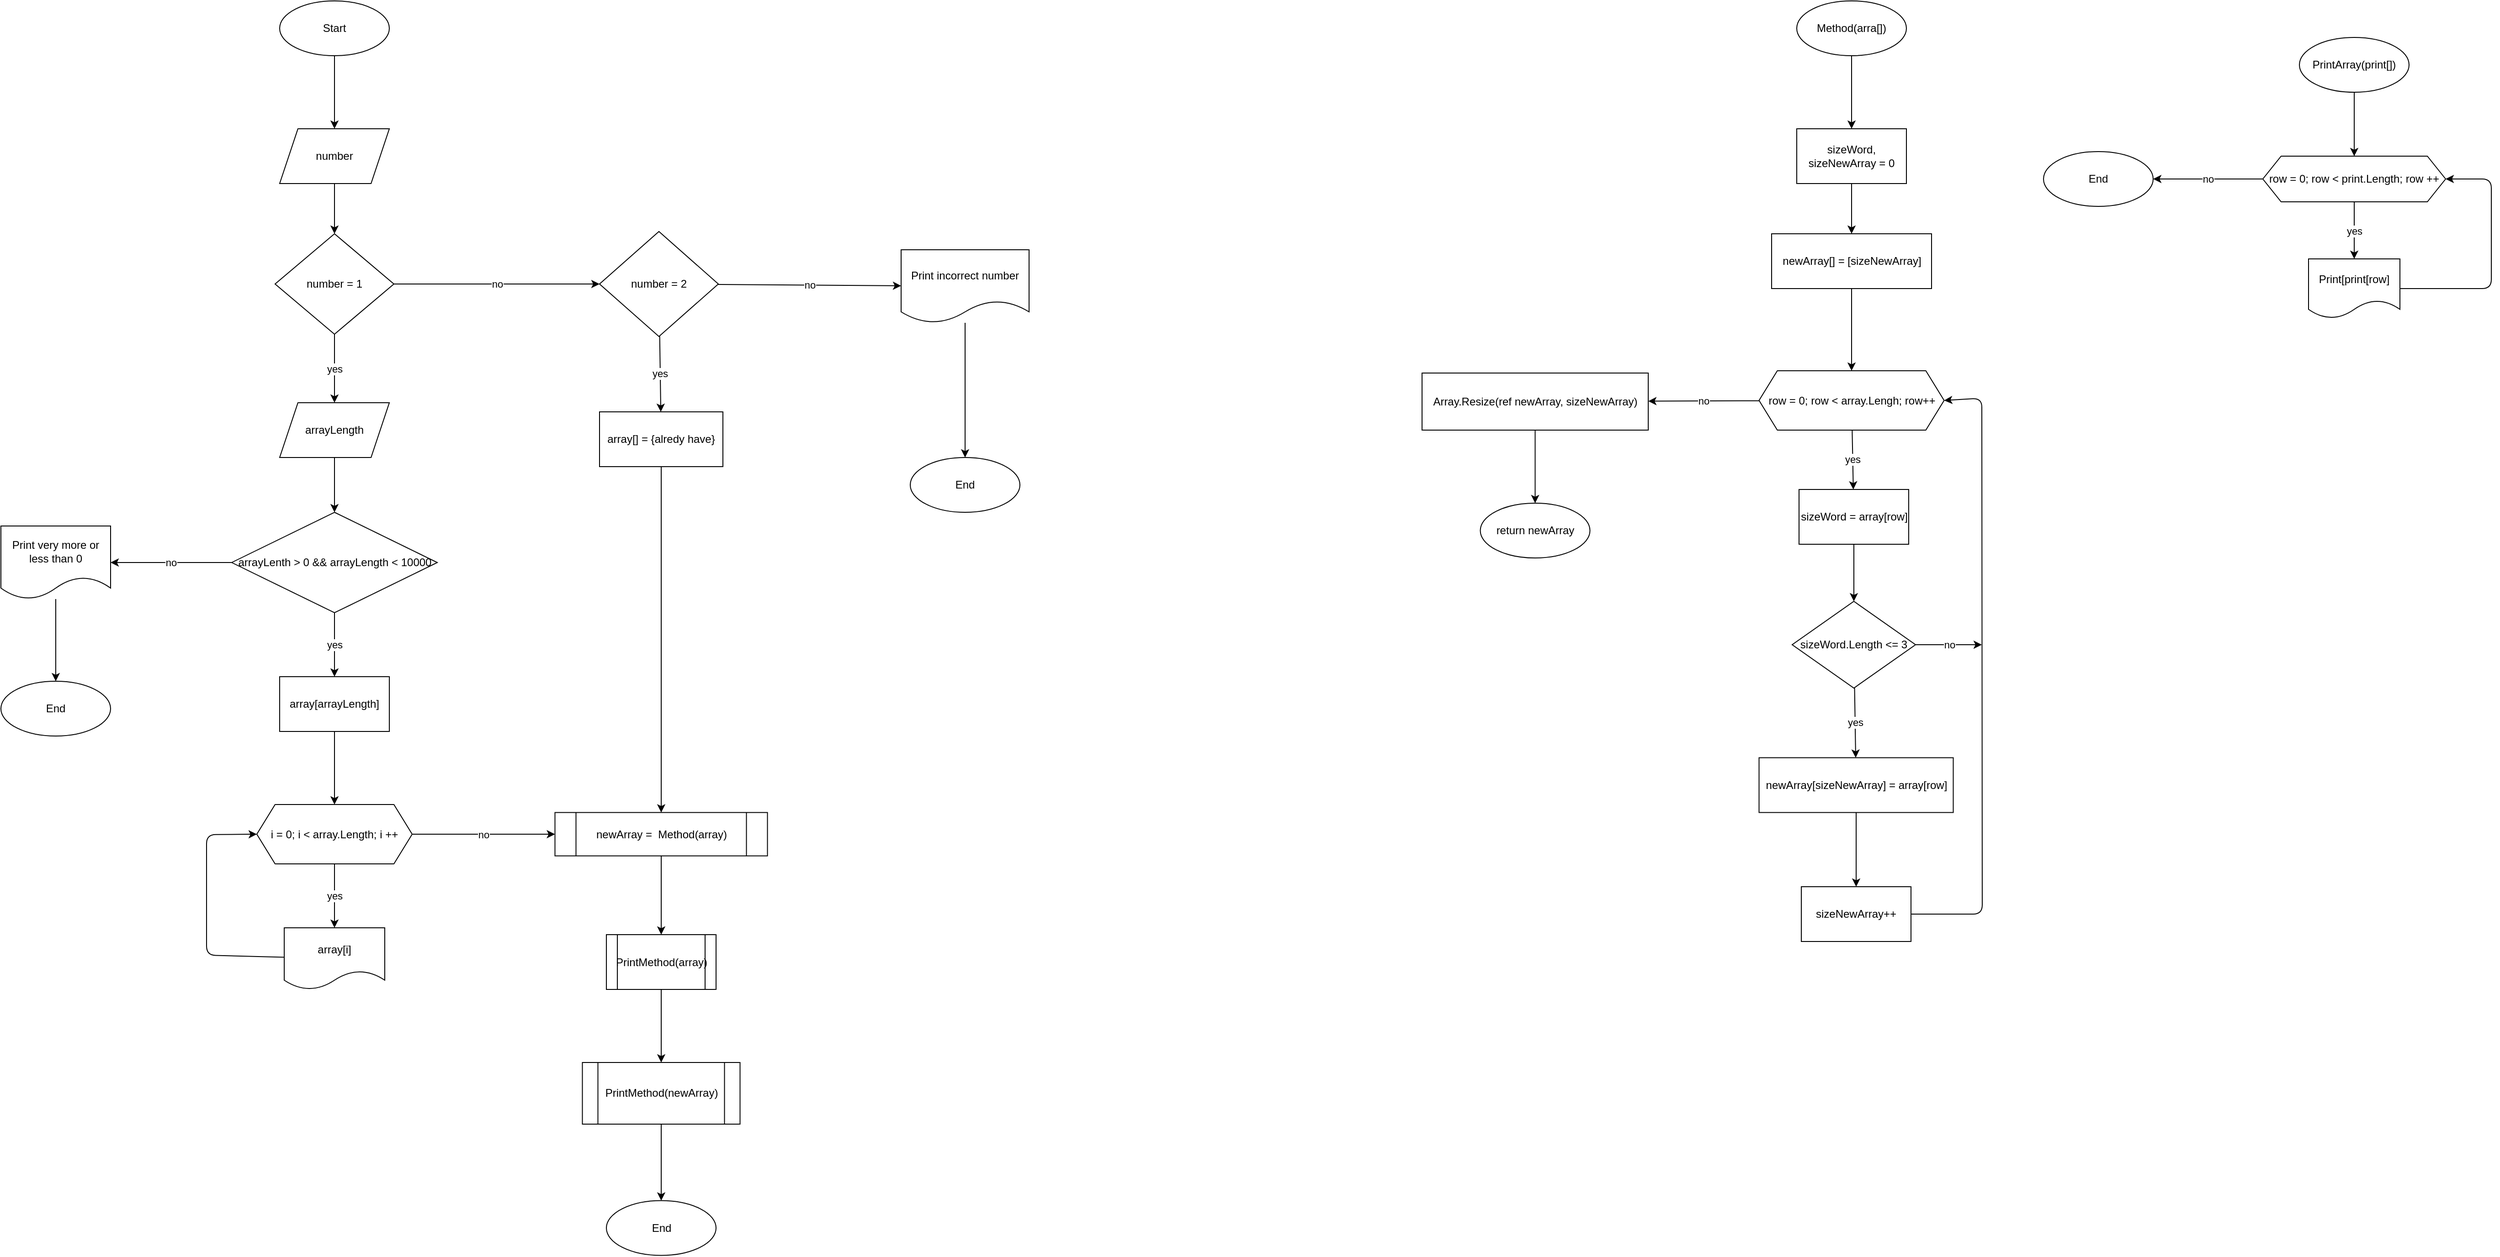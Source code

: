 <mxfile>
    <diagram id="Eii8nnGH6GLkC-q3jCfu" name="Page-1">
        <mxGraphModel dx="3050" dy="2633" grid="1" gridSize="10" guides="1" tooltips="1" connect="1" arrows="1" fold="1" page="1" pageScale="1" pageWidth="1100" pageHeight="850" math="0" shadow="0">
            <root>
                <mxCell id="0"/>
                <mxCell id="1" parent="0"/>
                <mxCell id="IeYs6KZho1Og1UKjSDpl-1" value="" style="edgeStyle=none;html=1;" edge="1" parent="1" source="IeYs6KZho1Og1UKjSDpl-2" target="IeYs6KZho1Og1UKjSDpl-4">
                    <mxGeometry relative="1" as="geometry"/>
                </mxCell>
                <mxCell id="IeYs6KZho1Og1UKjSDpl-2" value="Start" style="ellipse;whiteSpace=wrap;html=1;" vertex="1" parent="1">
                    <mxGeometry x="370" y="20" width="120" height="60" as="geometry"/>
                </mxCell>
                <mxCell id="IeYs6KZho1Og1UKjSDpl-3" value="" style="edgeStyle=none;html=1;" edge="1" parent="1" source="IeYs6KZho1Og1UKjSDpl-4" target="IeYs6KZho1Og1UKjSDpl-7">
                    <mxGeometry relative="1" as="geometry"/>
                </mxCell>
                <mxCell id="IeYs6KZho1Og1UKjSDpl-4" value="number" style="shape=parallelogram;perimeter=parallelogramPerimeter;whiteSpace=wrap;html=1;fixedSize=1;" vertex="1" parent="1">
                    <mxGeometry x="370" y="160" width="120" height="60" as="geometry"/>
                </mxCell>
                <mxCell id="IeYs6KZho1Og1UKjSDpl-5" value="no" style="edgeStyle=none;html=1;" edge="1" parent="1" source="IeYs6KZho1Og1UKjSDpl-7" target="IeYs6KZho1Og1UKjSDpl-10">
                    <mxGeometry relative="1" as="geometry"/>
                </mxCell>
                <mxCell id="IeYs6KZho1Og1UKjSDpl-6" value="yes" style="edgeStyle=none;html=1;" edge="1" parent="1" source="IeYs6KZho1Og1UKjSDpl-7" target="IeYs6KZho1Og1UKjSDpl-12">
                    <mxGeometry relative="1" as="geometry"/>
                </mxCell>
                <mxCell id="IeYs6KZho1Og1UKjSDpl-7" value="number = 1" style="rhombus;whiteSpace=wrap;html=1;" vertex="1" parent="1">
                    <mxGeometry x="365" y="275" width="130" height="110" as="geometry"/>
                </mxCell>
                <mxCell id="IeYs6KZho1Og1UKjSDpl-8" value="yes" style="edgeStyle=none;html=1;" edge="1" parent="1" source="IeYs6KZho1Og1UKjSDpl-10" target="IeYs6KZho1Og1UKjSDpl-14">
                    <mxGeometry relative="1" as="geometry"/>
                </mxCell>
                <mxCell id="IeYs6KZho1Og1UKjSDpl-9" value="no" style="edgeStyle=none;html=1;" edge="1" parent="1" source="IeYs6KZho1Og1UKjSDpl-10" target="IeYs6KZho1Og1UKjSDpl-18">
                    <mxGeometry relative="1" as="geometry"/>
                </mxCell>
                <mxCell id="IeYs6KZho1Og1UKjSDpl-10" value="number = 2" style="rhombus;whiteSpace=wrap;html=1;" vertex="1" parent="1">
                    <mxGeometry x="720" y="272.5" width="130" height="115" as="geometry"/>
                </mxCell>
                <mxCell id="IeYs6KZho1Og1UKjSDpl-11" value="" style="edgeStyle=none;html=1;" edge="1" parent="1" source="IeYs6KZho1Og1UKjSDpl-12" target="IeYs6KZho1Og1UKjSDpl-39">
                    <mxGeometry relative="1" as="geometry"/>
                </mxCell>
                <mxCell id="IeYs6KZho1Og1UKjSDpl-12" value="arrayLength" style="shape=parallelogram;perimeter=parallelogramPerimeter;whiteSpace=wrap;html=1;fixedSize=1;" vertex="1" parent="1">
                    <mxGeometry x="370" y="460" width="120" height="60" as="geometry"/>
                </mxCell>
                <mxCell id="IeYs6KZho1Og1UKjSDpl-13" style="edgeStyle=none;html=1;entryX=0.5;entryY=0;entryDx=0;entryDy=0;" edge="1" parent="1" source="IeYs6KZho1Og1UKjSDpl-14" target="IeYs6KZho1Og1UKjSDpl-16">
                    <mxGeometry relative="1" as="geometry"/>
                </mxCell>
                <mxCell id="IeYs6KZho1Og1UKjSDpl-14" value="array[] = {alredy have}" style="whiteSpace=wrap;html=1;" vertex="1" parent="1">
                    <mxGeometry x="720" y="470" width="135" height="60" as="geometry"/>
                </mxCell>
                <mxCell id="IeYs6KZho1Og1UKjSDpl-15" value="" style="edgeStyle=none;html=1;" edge="1" parent="1" source="IeYs6KZho1Og1UKjSDpl-16" target="IeYs6KZho1Og1UKjSDpl-51">
                    <mxGeometry relative="1" as="geometry"/>
                </mxCell>
                <mxCell id="IeYs6KZho1Og1UKjSDpl-16" value="newArray =&amp;nbsp; Method(array)" style="shape=process;whiteSpace=wrap;html=1;backgroundOutline=1;" vertex="1" parent="1">
                    <mxGeometry x="671.25" y="908.75" width="232.5" height="47.5" as="geometry"/>
                </mxCell>
                <mxCell id="IeYs6KZho1Og1UKjSDpl-17" value="" style="edgeStyle=none;html=1;" edge="1" parent="1" source="IeYs6KZho1Og1UKjSDpl-18" target="IeYs6KZho1Og1UKjSDpl-19">
                    <mxGeometry relative="1" as="geometry"/>
                </mxCell>
                <mxCell id="IeYs6KZho1Og1UKjSDpl-18" value="Print incorrect number" style="shape=document;whiteSpace=wrap;html=1;boundedLbl=1;" vertex="1" parent="1">
                    <mxGeometry x="1050" y="292.5" width="140" height="80" as="geometry"/>
                </mxCell>
                <mxCell id="IeYs6KZho1Og1UKjSDpl-19" value="End" style="ellipse;whiteSpace=wrap;html=1;" vertex="1" parent="1">
                    <mxGeometry x="1060" y="520" width="120" height="60" as="geometry"/>
                </mxCell>
                <mxCell id="IeYs6KZho1Og1UKjSDpl-20" value="" style="edgeStyle=none;html=1;" edge="1" parent="1" source="IeYs6KZho1Og1UKjSDpl-21" target="IeYs6KZho1Og1UKjSDpl-28">
                    <mxGeometry relative="1" as="geometry"/>
                </mxCell>
                <mxCell id="IeYs6KZho1Og1UKjSDpl-21" value="Method(arra[])" style="ellipse;whiteSpace=wrap;html=1;" vertex="1" parent="1">
                    <mxGeometry x="2030" y="20" width="120" height="60" as="geometry"/>
                </mxCell>
                <mxCell id="IeYs6KZho1Og1UKjSDpl-22" value="yes" style="edgeStyle=none;html=1;" edge="1" parent="1" source="IeYs6KZho1Og1UKjSDpl-24" target="IeYs6KZho1Og1UKjSDpl-26">
                    <mxGeometry relative="1" as="geometry"/>
                </mxCell>
                <mxCell id="IeYs6KZho1Og1UKjSDpl-23" value="no" style="edgeStyle=none;html=1;" edge="1" parent="1" source="IeYs6KZho1Og1UKjSDpl-24" target="IeYs6KZho1Og1UKjSDpl-66">
                    <mxGeometry relative="1" as="geometry"/>
                </mxCell>
                <mxCell id="IeYs6KZho1Og1UKjSDpl-24" value="row = 0; row &amp;lt; array.Lengh; row++" style="shape=hexagon;perimeter=hexagonPerimeter2;whiteSpace=wrap;html=1;fixedSize=1;" vertex="1" parent="1">
                    <mxGeometry x="1988.75" y="425" width="202.5" height="65" as="geometry"/>
                </mxCell>
                <mxCell id="IeYs6KZho1Og1UKjSDpl-25" value="" style="edgeStyle=none;html=1;" edge="1" parent="1" source="IeYs6KZho1Og1UKjSDpl-26" target="IeYs6KZho1Og1UKjSDpl-31">
                    <mxGeometry relative="1" as="geometry"/>
                </mxCell>
                <mxCell id="IeYs6KZho1Og1UKjSDpl-26" value="sizeWord = array[row]" style="whiteSpace=wrap;html=1;" vertex="1" parent="1">
                    <mxGeometry x="2032.5" y="555" width="120" height="60" as="geometry"/>
                </mxCell>
                <mxCell id="IeYs6KZho1Og1UKjSDpl-27" value="" style="edgeStyle=none;html=1;" edge="1" parent="1" source="IeYs6KZho1Og1UKjSDpl-28" target="IeYs6KZho1Og1UKjSDpl-35">
                    <mxGeometry relative="1" as="geometry"/>
                </mxCell>
                <mxCell id="IeYs6KZho1Og1UKjSDpl-28" value="sizeWord,&lt;br&gt;sizeNewArray = 0" style="whiteSpace=wrap;html=1;" vertex="1" parent="1">
                    <mxGeometry x="2030" y="160" width="120" height="60" as="geometry"/>
                </mxCell>
                <mxCell id="IeYs6KZho1Og1UKjSDpl-29" value="no" style="edgeStyle=none;html=1;" edge="1" parent="1" source="IeYs6KZho1Og1UKjSDpl-31">
                    <mxGeometry relative="1" as="geometry">
                        <mxPoint x="2232.5" y="725" as="targetPoint"/>
                    </mxGeometry>
                </mxCell>
                <mxCell id="IeYs6KZho1Og1UKjSDpl-30" value="yes" style="edgeStyle=none;html=1;" edge="1" parent="1" source="IeYs6KZho1Og1UKjSDpl-31" target="IeYs6KZho1Og1UKjSDpl-64">
                    <mxGeometry relative="1" as="geometry"/>
                </mxCell>
                <mxCell id="IeYs6KZho1Og1UKjSDpl-31" value="sizeWord.Length &amp;lt;= 3" style="rhombus;whiteSpace=wrap;html=1;" vertex="1" parent="1">
                    <mxGeometry x="2025" y="677.5" width="135" height="95" as="geometry"/>
                </mxCell>
                <mxCell id="IeYs6KZho1Og1UKjSDpl-32" style="edgeStyle=none;html=1;entryX=1;entryY=0.5;entryDx=0;entryDy=0;" edge="1" parent="1" source="IeYs6KZho1Og1UKjSDpl-33" target="IeYs6KZho1Og1UKjSDpl-24">
                    <mxGeometry relative="1" as="geometry">
                        <Array as="points">
                            <mxPoint x="2233" y="1020"/>
                            <mxPoint x="2232.5" y="455"/>
                        </Array>
                    </mxGeometry>
                </mxCell>
                <mxCell id="IeYs6KZho1Og1UKjSDpl-33" value="sizeNewArray++" style="whiteSpace=wrap;html=1;" vertex="1" parent="1">
                    <mxGeometry x="2035" y="990" width="120" height="60" as="geometry"/>
                </mxCell>
                <mxCell id="IeYs6KZho1Og1UKjSDpl-34" value="" style="edgeStyle=none;html=1;" edge="1" parent="1" source="IeYs6KZho1Og1UKjSDpl-35" target="IeYs6KZho1Og1UKjSDpl-24">
                    <mxGeometry relative="1" as="geometry"/>
                </mxCell>
                <mxCell id="IeYs6KZho1Og1UKjSDpl-35" value="newArray[] = [sizeNewArray]" style="whiteSpace=wrap;html=1;" vertex="1" parent="1">
                    <mxGeometry x="2002.5" y="275" width="175" height="60" as="geometry"/>
                </mxCell>
                <mxCell id="IeYs6KZho1Og1UKjSDpl-36" value="return newArray" style="ellipse;whiteSpace=wrap;html=1;" vertex="1" parent="1">
                    <mxGeometry x="1683.75" y="570" width="120" height="60" as="geometry"/>
                </mxCell>
                <mxCell id="IeYs6KZho1Og1UKjSDpl-37" value="no" style="edgeStyle=none;html=1;" edge="1" parent="1" source="IeYs6KZho1Og1UKjSDpl-39" target="IeYs6KZho1Og1UKjSDpl-46">
                    <mxGeometry relative="1" as="geometry"/>
                </mxCell>
                <mxCell id="IeYs6KZho1Og1UKjSDpl-38" value="yes" style="edgeStyle=none;html=1;" edge="1" parent="1" source="IeYs6KZho1Og1UKjSDpl-39" target="IeYs6KZho1Og1UKjSDpl-49">
                    <mxGeometry relative="1" as="geometry"/>
                </mxCell>
                <mxCell id="IeYs6KZho1Og1UKjSDpl-39" value="arrayLenth &amp;gt; 0 &amp;amp;&amp;amp; arrayLength &amp;lt; 10000" style="rhombus;whiteSpace=wrap;html=1;" vertex="1" parent="1">
                    <mxGeometry x="317.5" y="580" width="225" height="110" as="geometry"/>
                </mxCell>
                <mxCell id="IeYs6KZho1Og1UKjSDpl-40" value="yes" style="edgeStyle=none;html=1;" edge="1" parent="1" source="IeYs6KZho1Og1UKjSDpl-42" target="IeYs6KZho1Og1UKjSDpl-44">
                    <mxGeometry relative="1" as="geometry"/>
                </mxCell>
                <mxCell id="IeYs6KZho1Og1UKjSDpl-41" value="no" style="edgeStyle=none;html=1;entryX=0;entryY=0.5;entryDx=0;entryDy=0;" edge="1" parent="1" source="IeYs6KZho1Og1UKjSDpl-42" target="IeYs6KZho1Og1UKjSDpl-16">
                    <mxGeometry relative="1" as="geometry"/>
                </mxCell>
                <mxCell id="IeYs6KZho1Og1UKjSDpl-42" value="i = 0; i &amp;lt; array.Length; i ++" style="shape=hexagon;perimeter=hexagonPerimeter2;whiteSpace=wrap;html=1;fixedSize=1;" vertex="1" parent="1">
                    <mxGeometry x="345" y="900" width="170" height="65" as="geometry"/>
                </mxCell>
                <mxCell id="IeYs6KZho1Og1UKjSDpl-43" style="edgeStyle=none;html=1;entryX=0;entryY=0.5;entryDx=0;entryDy=0;" edge="1" parent="1" source="IeYs6KZho1Og1UKjSDpl-44" target="IeYs6KZho1Og1UKjSDpl-42">
                    <mxGeometry relative="1" as="geometry">
                        <mxPoint x="290" y="935" as="targetPoint"/>
                        <Array as="points">
                            <mxPoint x="290" y="1065"/>
                            <mxPoint x="290" y="933"/>
                        </Array>
                    </mxGeometry>
                </mxCell>
                <mxCell id="IeYs6KZho1Og1UKjSDpl-44" value="array[i]" style="shape=document;whiteSpace=wrap;html=1;boundedLbl=1;" vertex="1" parent="1">
                    <mxGeometry x="375" y="1035" width="110" height="67.5" as="geometry"/>
                </mxCell>
                <mxCell id="IeYs6KZho1Og1UKjSDpl-45" value="" style="edgeStyle=none;html=1;" edge="1" parent="1" source="IeYs6KZho1Og1UKjSDpl-46" target="IeYs6KZho1Og1UKjSDpl-47">
                    <mxGeometry relative="1" as="geometry"/>
                </mxCell>
                <mxCell id="IeYs6KZho1Og1UKjSDpl-46" value="Print very more or less than 0" style="shape=document;whiteSpace=wrap;html=1;boundedLbl=1;" vertex="1" parent="1">
                    <mxGeometry x="65" y="595" width="120" height="80" as="geometry"/>
                </mxCell>
                <mxCell id="IeYs6KZho1Og1UKjSDpl-47" value="End" style="ellipse;whiteSpace=wrap;html=1;" vertex="1" parent="1">
                    <mxGeometry x="65" y="765" width="120" height="60" as="geometry"/>
                </mxCell>
                <mxCell id="IeYs6KZho1Og1UKjSDpl-48" style="edgeStyle=none;html=1;entryX=0.5;entryY=0;entryDx=0;entryDy=0;" edge="1" parent="1" source="IeYs6KZho1Og1UKjSDpl-49" target="IeYs6KZho1Og1UKjSDpl-42">
                    <mxGeometry relative="1" as="geometry"/>
                </mxCell>
                <mxCell id="IeYs6KZho1Og1UKjSDpl-49" value="array[arrayLength]" style="whiteSpace=wrap;html=1;" vertex="1" parent="1">
                    <mxGeometry x="370" y="760" width="120" height="60" as="geometry"/>
                </mxCell>
                <mxCell id="IeYs6KZho1Og1UKjSDpl-50" value="" style="edgeStyle=none;html=1;" edge="1" parent="1" source="IeYs6KZho1Og1UKjSDpl-51" target="IeYs6KZho1Og1UKjSDpl-61">
                    <mxGeometry relative="1" as="geometry"/>
                </mxCell>
                <mxCell id="IeYs6KZho1Og1UKjSDpl-51" value="PrintMethod(array)" style="shape=process;whiteSpace=wrap;html=1;backgroundOutline=1;" vertex="1" parent="1">
                    <mxGeometry x="727.5" y="1042.5" width="120" height="60" as="geometry"/>
                </mxCell>
                <mxCell id="IeYs6KZho1Og1UKjSDpl-52" value="" style="edgeStyle=none;html=1;" edge="1" parent="1" source="IeYs6KZho1Og1UKjSDpl-53" target="IeYs6KZho1Og1UKjSDpl-56">
                    <mxGeometry relative="1" as="geometry"/>
                </mxCell>
                <mxCell id="IeYs6KZho1Og1UKjSDpl-53" value="PrintArray(print[])" style="ellipse;whiteSpace=wrap;html=1;" vertex="1" parent="1">
                    <mxGeometry x="2580" y="60" width="120" height="60" as="geometry"/>
                </mxCell>
                <mxCell id="IeYs6KZho1Og1UKjSDpl-54" value="yes" style="edgeStyle=none;html=1;" edge="1" parent="1" source="IeYs6KZho1Og1UKjSDpl-56" target="IeYs6KZho1Og1UKjSDpl-58">
                    <mxGeometry relative="1" as="geometry"/>
                </mxCell>
                <mxCell id="IeYs6KZho1Og1UKjSDpl-55" value="no" style="edgeStyle=none;html=1;" edge="1" parent="1" source="IeYs6KZho1Og1UKjSDpl-56" target="IeYs6KZho1Og1UKjSDpl-59">
                    <mxGeometry relative="1" as="geometry"/>
                </mxCell>
                <mxCell id="IeYs6KZho1Og1UKjSDpl-56" value="row = 0; row &amp;lt; print.Length; row ++" style="shape=hexagon;perimeter=hexagonPerimeter2;whiteSpace=wrap;html=1;fixedSize=1;" vertex="1" parent="1">
                    <mxGeometry x="2540" y="190" width="200" height="50" as="geometry"/>
                </mxCell>
                <mxCell id="IeYs6KZho1Og1UKjSDpl-57" style="edgeStyle=none;html=1;entryX=1;entryY=0.5;entryDx=0;entryDy=0;" edge="1" parent="1" source="IeYs6KZho1Og1UKjSDpl-58" target="IeYs6KZho1Og1UKjSDpl-56">
                    <mxGeometry relative="1" as="geometry">
                        <Array as="points">
                            <mxPoint x="2790" y="335"/>
                            <mxPoint x="2790" y="215"/>
                        </Array>
                    </mxGeometry>
                </mxCell>
                <mxCell id="IeYs6KZho1Og1UKjSDpl-58" value="Print[print[row]" style="shape=document;whiteSpace=wrap;html=1;boundedLbl=1;" vertex="1" parent="1">
                    <mxGeometry x="2590" y="302.5" width="100" height="65" as="geometry"/>
                </mxCell>
                <mxCell id="IeYs6KZho1Og1UKjSDpl-59" value="End" style="ellipse;whiteSpace=wrap;html=1;" vertex="1" parent="1">
                    <mxGeometry x="2300" y="185" width="120" height="60" as="geometry"/>
                </mxCell>
                <mxCell id="IeYs6KZho1Og1UKjSDpl-60" value="" style="edgeStyle=none;html=1;" edge="1" parent="1" source="IeYs6KZho1Og1UKjSDpl-61" target="IeYs6KZho1Og1UKjSDpl-62">
                    <mxGeometry relative="1" as="geometry"/>
                </mxCell>
                <mxCell id="IeYs6KZho1Og1UKjSDpl-61" value="PrintMethod(newArray)" style="shape=process;whiteSpace=wrap;html=1;backgroundOutline=1;" vertex="1" parent="1">
                    <mxGeometry x="701.25" y="1182.5" width="172.5" height="67.5" as="geometry"/>
                </mxCell>
                <mxCell id="IeYs6KZho1Og1UKjSDpl-62" value="End" style="ellipse;whiteSpace=wrap;html=1;" vertex="1" parent="1">
                    <mxGeometry x="727.5" y="1333.75" width="120" height="60" as="geometry"/>
                </mxCell>
                <mxCell id="IeYs6KZho1Og1UKjSDpl-63" value="" style="edgeStyle=none;html=1;" edge="1" parent="1" source="IeYs6KZho1Og1UKjSDpl-64" target="IeYs6KZho1Og1UKjSDpl-33">
                    <mxGeometry relative="1" as="geometry"/>
                </mxCell>
                <mxCell id="IeYs6KZho1Og1UKjSDpl-64" value="newArray[sizeNewArray] = array[row]" style="whiteSpace=wrap;html=1;" vertex="1" parent="1">
                    <mxGeometry x="1988.75" y="848.75" width="212.5" height="60" as="geometry"/>
                </mxCell>
                <mxCell id="IeYs6KZho1Og1UKjSDpl-65" value="" style="edgeStyle=none;html=1;" edge="1" parent="1" source="IeYs6KZho1Og1UKjSDpl-66" target="IeYs6KZho1Og1UKjSDpl-36">
                    <mxGeometry relative="1" as="geometry"/>
                </mxCell>
                <mxCell id="IeYs6KZho1Og1UKjSDpl-66" value="Array.Resize(ref newArray, sizeNewArray)" style="whiteSpace=wrap;html=1;" vertex="1" parent="1">
                    <mxGeometry x="1620" y="427.5" width="247.5" height="62.5" as="geometry"/>
                </mxCell>
            </root>
        </mxGraphModel>
    </diagram>
    <diagram id="HYundkyGYnqMxC---_LP" name="Page-2">
        <mxGraphModel dx="915" dy="790" grid="1" gridSize="10" guides="1" tooltips="1" connect="1" arrows="1" fold="1" page="1" pageScale="1" pageWidth="1100" pageHeight="850" math="0" shadow="0">
            <root>
                <mxCell id="x9pryPhuVk3YSNSWU_nB-0"/>
                <mxCell id="x9pryPhuVk3YSNSWU_nB-1" parent="x9pryPhuVk3YSNSWU_nB-0"/>
                <mxCell id="mchYKEZ4o-LSihVfS4Io-0" value="" style="edgeStyle=none;html=1;" edge="1" parent="x9pryPhuVk3YSNSWU_nB-1" source="mchYKEZ4o-LSihVfS4Io-1" target="mchYKEZ4o-LSihVfS4Io-3">
                    <mxGeometry relative="1" as="geometry"/>
                </mxCell>
                <mxCell id="mchYKEZ4o-LSihVfS4Io-1" value="Start" style="ellipse;whiteSpace=wrap;html=1;" vertex="1" parent="x9pryPhuVk3YSNSWU_nB-1">
                    <mxGeometry x="370" y="20" width="120" height="60" as="geometry"/>
                </mxCell>
                <mxCell id="mchYKEZ4o-LSihVfS4Io-2" value="" style="edgeStyle=none;html=1;" edge="1" parent="x9pryPhuVk3YSNSWU_nB-1" source="mchYKEZ4o-LSihVfS4Io-3" target="mchYKEZ4o-LSihVfS4Io-6">
                    <mxGeometry relative="1" as="geometry"/>
                </mxCell>
                <mxCell id="mchYKEZ4o-LSihVfS4Io-3" value="number" style="shape=parallelogram;perimeter=parallelogramPerimeter;whiteSpace=wrap;html=1;fixedSize=1;" vertex="1" parent="x9pryPhuVk3YSNSWU_nB-1">
                    <mxGeometry x="370" y="160" width="120" height="60" as="geometry"/>
                </mxCell>
                <mxCell id="mchYKEZ4o-LSihVfS4Io-4" value="no" style="edgeStyle=none;html=1;" edge="1" parent="x9pryPhuVk3YSNSWU_nB-1" source="mchYKEZ4o-LSihVfS4Io-6" target="mchYKEZ4o-LSihVfS4Io-9">
                    <mxGeometry relative="1" as="geometry"/>
                </mxCell>
                <mxCell id="mchYKEZ4o-LSihVfS4Io-5" value="yes" style="edgeStyle=none;html=1;" edge="1" parent="x9pryPhuVk3YSNSWU_nB-1" source="mchYKEZ4o-LSihVfS4Io-6" target="mchYKEZ4o-LSihVfS4Io-11">
                    <mxGeometry relative="1" as="geometry"/>
                </mxCell>
                <mxCell id="mchYKEZ4o-LSihVfS4Io-6" value="number = 1" style="rhombus;whiteSpace=wrap;html=1;" vertex="1" parent="x9pryPhuVk3YSNSWU_nB-1">
                    <mxGeometry x="365" y="275" width="130" height="110" as="geometry"/>
                </mxCell>
                <mxCell id="mchYKEZ4o-LSihVfS4Io-7" value="yes" style="edgeStyle=none;html=1;" edge="1" parent="x9pryPhuVk3YSNSWU_nB-1" source="mchYKEZ4o-LSihVfS4Io-9" target="mchYKEZ4o-LSihVfS4Io-13">
                    <mxGeometry relative="1" as="geometry"/>
                </mxCell>
                <mxCell id="mchYKEZ4o-LSihVfS4Io-8" value="no" style="edgeStyle=none;html=1;" edge="1" parent="x9pryPhuVk3YSNSWU_nB-1" source="mchYKEZ4o-LSihVfS4Io-9" target="mchYKEZ4o-LSihVfS4Io-17">
                    <mxGeometry relative="1" as="geometry"/>
                </mxCell>
                <mxCell id="mchYKEZ4o-LSihVfS4Io-9" value="number = 2" style="rhombus;whiteSpace=wrap;html=1;" vertex="1" parent="x9pryPhuVk3YSNSWU_nB-1">
                    <mxGeometry x="720" y="272.5" width="130" height="115" as="geometry"/>
                </mxCell>
                <mxCell id="mchYKEZ4o-LSihVfS4Io-10" value="" style="edgeStyle=none;html=1;" edge="1" parent="x9pryPhuVk3YSNSWU_nB-1" source="mchYKEZ4o-LSihVfS4Io-11" target="mchYKEZ4o-LSihVfS4Io-50">
                    <mxGeometry relative="1" as="geometry"/>
                </mxCell>
                <mxCell id="mchYKEZ4o-LSihVfS4Io-11" value="arrayLength" style="shape=parallelogram;perimeter=parallelogramPerimeter;whiteSpace=wrap;html=1;fixedSize=1;" vertex="1" parent="x9pryPhuVk3YSNSWU_nB-1">
                    <mxGeometry x="370" y="460" width="120" height="60" as="geometry"/>
                </mxCell>
                <mxCell id="mchYKEZ4o-LSihVfS4Io-12" style="edgeStyle=none;html=1;entryX=0.5;entryY=0;entryDx=0;entryDy=0;" edge="1" parent="x9pryPhuVk3YSNSWU_nB-1" source="mchYKEZ4o-LSihVfS4Io-13" target="mchYKEZ4o-LSihVfS4Io-15">
                    <mxGeometry relative="1" as="geometry"/>
                </mxCell>
                <mxCell id="mchYKEZ4o-LSihVfS4Io-13" value="array[] = {alredy have}" style="whiteSpace=wrap;html=1;" vertex="1" parent="x9pryPhuVk3YSNSWU_nB-1">
                    <mxGeometry x="720" y="470" width="135" height="60" as="geometry"/>
                </mxCell>
                <mxCell id="mchYKEZ4o-LSihVfS4Io-14" value="" style="edgeStyle=none;html=1;" edge="1" parent="x9pryPhuVk3YSNSWU_nB-1" source="mchYKEZ4o-LSihVfS4Io-15" target="mchYKEZ4o-LSihVfS4Io-62">
                    <mxGeometry relative="1" as="geometry"/>
                </mxCell>
                <mxCell id="mchYKEZ4o-LSihVfS4Io-15" value="newArray =&amp;nbsp; Method(array)" style="shape=process;whiteSpace=wrap;html=1;backgroundOutline=1;" vertex="1" parent="x9pryPhuVk3YSNSWU_nB-1">
                    <mxGeometry x="671.25" y="908.75" width="232.5" height="47.5" as="geometry"/>
                </mxCell>
                <mxCell id="mchYKEZ4o-LSihVfS4Io-16" value="" style="edgeStyle=none;html=1;" edge="1" parent="x9pryPhuVk3YSNSWU_nB-1" source="mchYKEZ4o-LSihVfS4Io-17" target="mchYKEZ4o-LSihVfS4Io-18">
                    <mxGeometry relative="1" as="geometry"/>
                </mxCell>
                <mxCell id="mchYKEZ4o-LSihVfS4Io-17" value="Print incorrect number" style="shape=document;whiteSpace=wrap;html=1;boundedLbl=1;" vertex="1" parent="x9pryPhuVk3YSNSWU_nB-1">
                    <mxGeometry x="1050" y="292.5" width="140" height="80" as="geometry"/>
                </mxCell>
                <mxCell id="mchYKEZ4o-LSihVfS4Io-18" value="End" style="ellipse;whiteSpace=wrap;html=1;" vertex="1" parent="x9pryPhuVk3YSNSWU_nB-1">
                    <mxGeometry x="1060" y="520" width="120" height="60" as="geometry"/>
                </mxCell>
                <mxCell id="mchYKEZ4o-LSihVfS4Io-19" value="" style="edgeStyle=none;html=1;" edge="1" parent="x9pryPhuVk3YSNSWU_nB-1" source="mchYKEZ4o-LSihVfS4Io-20" target="mchYKEZ4o-LSihVfS4Io-27">
                    <mxGeometry relative="1" as="geometry"/>
                </mxCell>
                <mxCell id="mchYKEZ4o-LSihVfS4Io-20" value="Method(arra[])" style="ellipse;whiteSpace=wrap;html=1;" vertex="1" parent="x9pryPhuVk3YSNSWU_nB-1">
                    <mxGeometry x="2030" y="20" width="120" height="60" as="geometry"/>
                </mxCell>
                <mxCell id="mchYKEZ4o-LSihVfS4Io-21" value="yes" style="edgeStyle=none;html=1;" edge="1" parent="x9pryPhuVk3YSNSWU_nB-1" source="mchYKEZ4o-LSihVfS4Io-23" target="mchYKEZ4o-LSihVfS4Io-25">
                    <mxGeometry relative="1" as="geometry"/>
                </mxCell>
                <mxCell id="mchYKEZ4o-LSihVfS4Io-22" value="no" style="edgeStyle=none;html=1;" edge="1" parent="x9pryPhuVk3YSNSWU_nB-1" source="mchYKEZ4o-LSihVfS4Io-23" target="mchYKEZ4o-LSihVfS4Io-34">
                    <mxGeometry relative="1" as="geometry"/>
                </mxCell>
                <mxCell id="mchYKEZ4o-LSihVfS4Io-23" value="i = 0; i &amp;lt; array.Lengh; i++" style="shape=hexagon;perimeter=hexagonPerimeter2;whiteSpace=wrap;html=1;fixedSize=1;" vertex="1" parent="x9pryPhuVk3YSNSWU_nB-1">
                    <mxGeometry x="2000" y="300" width="180" height="60" as="geometry"/>
                </mxCell>
                <mxCell id="mchYKEZ4o-LSihVfS4Io-24" value="" style="edgeStyle=none;html=1;" edge="1" parent="x9pryPhuVk3YSNSWU_nB-1" source="mchYKEZ4o-LSihVfS4Io-25" target="mchYKEZ4o-LSihVfS4Io-30">
                    <mxGeometry relative="1" as="geometry"/>
                </mxCell>
                <mxCell id="mchYKEZ4o-LSihVfS4Io-25" value="sizeWord = array[i]" style="whiteSpace=wrap;html=1;" vertex="1" parent="x9pryPhuVk3YSNSWU_nB-1">
                    <mxGeometry x="2030" y="430" width="120" height="60" as="geometry"/>
                </mxCell>
                <mxCell id="mchYKEZ4o-LSihVfS4Io-26" value="" style="edgeStyle=none;html=1;" edge="1" parent="x9pryPhuVk3YSNSWU_nB-1" source="mchYKEZ4o-LSihVfS4Io-27" target="mchYKEZ4o-LSihVfS4Io-23">
                    <mxGeometry relative="1" as="geometry"/>
                </mxCell>
                <mxCell id="mchYKEZ4o-LSihVfS4Io-27" value="sizeWord,&lt;br&gt;sizeNewArray = 0" style="whiteSpace=wrap;html=1;" vertex="1" parent="x9pryPhuVk3YSNSWU_nB-1">
                    <mxGeometry x="2030" y="160" width="120" height="60" as="geometry"/>
                </mxCell>
                <mxCell id="mchYKEZ4o-LSihVfS4Io-28" value="yes" style="edgeStyle=none;html=1;" edge="1" parent="x9pryPhuVk3YSNSWU_nB-1" source="mchYKEZ4o-LSihVfS4Io-30" target="mchYKEZ4o-LSihVfS4Io-32">
                    <mxGeometry relative="1" as="geometry"/>
                </mxCell>
                <mxCell id="mchYKEZ4o-LSihVfS4Io-29" value="no" style="edgeStyle=none;html=1;" edge="1" parent="x9pryPhuVk3YSNSWU_nB-1" source="mchYKEZ4o-LSihVfS4Io-30">
                    <mxGeometry relative="1" as="geometry">
                        <mxPoint x="2230" y="600" as="targetPoint"/>
                    </mxGeometry>
                </mxCell>
                <mxCell id="mchYKEZ4o-LSihVfS4Io-30" value="sizeWord.Length &amp;lt;= 3" style="rhombus;whiteSpace=wrap;html=1;" vertex="1" parent="x9pryPhuVk3YSNSWU_nB-1">
                    <mxGeometry x="2022.5" y="552.5" width="135" height="95" as="geometry"/>
                </mxCell>
                <mxCell id="mchYKEZ4o-LSihVfS4Io-31" style="edgeStyle=none;html=1;entryX=1;entryY=0.5;entryDx=0;entryDy=0;" edge="1" parent="x9pryPhuVk3YSNSWU_nB-1" source="mchYKEZ4o-LSihVfS4Io-32" target="mchYKEZ4o-LSihVfS4Io-23">
                    <mxGeometry relative="1" as="geometry">
                        <Array as="points">
                            <mxPoint x="2230" y="760"/>
                            <mxPoint x="2230" y="330"/>
                        </Array>
                    </mxGeometry>
                </mxCell>
                <mxCell id="mchYKEZ4o-LSihVfS4Io-32" value="sizeNewArray++" style="whiteSpace=wrap;html=1;" vertex="1" parent="x9pryPhuVk3YSNSWU_nB-1">
                    <mxGeometry x="2027.5" y="730" width="120" height="60" as="geometry"/>
                </mxCell>
                <mxCell id="mchYKEZ4o-LSihVfS4Io-33" value="" style="edgeStyle=none;html=1;" edge="1" parent="x9pryPhuVk3YSNSWU_nB-1" source="mchYKEZ4o-LSihVfS4Io-34" target="mchYKEZ4o-LSihVfS4Io-64">
                    <mxGeometry relative="1" as="geometry"/>
                </mxCell>
                <mxCell id="mchYKEZ4o-LSihVfS4Io-34" value="newArray[] = [sizeNewArray]" style="whiteSpace=wrap;html=1;" vertex="1" parent="x9pryPhuVk3YSNSWU_nB-1">
                    <mxGeometry x="1677.5" y="302.5" width="175" height="60" as="geometry"/>
                </mxCell>
                <mxCell id="mchYKEZ4o-LSihVfS4Io-35" value="yes" style="edgeStyle=none;html=1;" edge="1" parent="x9pryPhuVk3YSNSWU_nB-1" source="mchYKEZ4o-LSihVfS4Io-37" target="mchYKEZ4o-LSihVfS4Io-39">
                    <mxGeometry relative="1" as="geometry"/>
                </mxCell>
                <mxCell id="mchYKEZ4o-LSihVfS4Io-36" value="no" style="edgeStyle=none;html=1;" edge="1" parent="x9pryPhuVk3YSNSWU_nB-1" source="mchYKEZ4o-LSihVfS4Io-37" target="mchYKEZ4o-LSihVfS4Io-47">
                    <mxGeometry relative="1" as="geometry"/>
                </mxCell>
                <mxCell id="mchYKEZ4o-LSihVfS4Io-37" value="row = 0; row &amp;lt; array.Length; row++" style="shape=hexagon;perimeter=hexagonPerimeter2;whiteSpace=wrap;html=1;fixedSize=1;" vertex="1" parent="x9pryPhuVk3YSNSWU_nB-1">
                    <mxGeometry x="1649" y="617" width="230" height="60" as="geometry"/>
                </mxCell>
                <mxCell id="mchYKEZ4o-LSihVfS4Io-38" value="" style="edgeStyle=none;html=1;" edge="1" parent="x9pryPhuVk3YSNSWU_nB-1" source="mchYKEZ4o-LSihVfS4Io-39" target="mchYKEZ4o-LSihVfS4Io-42">
                    <mxGeometry relative="1" as="geometry"/>
                </mxCell>
                <mxCell id="mchYKEZ4o-LSihVfS4Io-39" value="sizeWord = array[row]" style="whiteSpace=wrap;html=1;" vertex="1" parent="x9pryPhuVk3YSNSWU_nB-1">
                    <mxGeometry x="1704" y="757" width="120" height="60" as="geometry"/>
                </mxCell>
                <mxCell id="mchYKEZ4o-LSihVfS4Io-40" value="yes" style="edgeStyle=none;html=1;" edge="1" parent="x9pryPhuVk3YSNSWU_nB-1" source="mchYKEZ4o-LSihVfS4Io-42" target="mchYKEZ4o-LSihVfS4Io-44">
                    <mxGeometry relative="1" as="geometry"/>
                </mxCell>
                <mxCell id="mchYKEZ4o-LSihVfS4Io-41" value="no" style="edgeStyle=none;html=1;" edge="1" parent="x9pryPhuVk3YSNSWU_nB-1" source="mchYKEZ4o-LSihVfS4Io-42">
                    <mxGeometry relative="1" as="geometry">
                        <mxPoint x="1959" y="932" as="targetPoint"/>
                    </mxGeometry>
                </mxCell>
                <mxCell id="mchYKEZ4o-LSihVfS4Io-42" value="sizeWord &amp;lt;= 3" style="rhombus;whiteSpace=wrap;html=1;" vertex="1" parent="x9pryPhuVk3YSNSWU_nB-1">
                    <mxGeometry x="1701.5" y="887" width="125" height="90" as="geometry"/>
                </mxCell>
                <mxCell id="mchYKEZ4o-LSihVfS4Io-43" value="" style="edgeStyle=none;html=1;" edge="1" parent="x9pryPhuVk3YSNSWU_nB-1" source="mchYKEZ4o-LSihVfS4Io-44" target="mchYKEZ4o-LSihVfS4Io-46">
                    <mxGeometry relative="1" as="geometry"/>
                </mxCell>
                <mxCell id="mchYKEZ4o-LSihVfS4Io-44" value="newArray[index] = array[row]" style="whiteSpace=wrap;html=1;" vertex="1" parent="x9pryPhuVk3YSNSWU_nB-1">
                    <mxGeometry x="1681.5" y="1072" width="165" height="55" as="geometry"/>
                </mxCell>
                <mxCell id="mchYKEZ4o-LSihVfS4Io-45" style="edgeStyle=none;html=1;entryX=1;entryY=0.5;entryDx=0;entryDy=0;" edge="1" parent="x9pryPhuVk3YSNSWU_nB-1" source="mchYKEZ4o-LSihVfS4Io-46" target="mchYKEZ4o-LSihVfS4Io-37">
                    <mxGeometry relative="1" as="geometry">
                        <Array as="points">
                            <mxPoint x="1959" y="1235"/>
                            <mxPoint x="1959" y="647"/>
                        </Array>
                    </mxGeometry>
                </mxCell>
                <mxCell id="mchYKEZ4o-LSihVfS4Io-46" value="index++" style="whiteSpace=wrap;html=1;" vertex="1" parent="x9pryPhuVk3YSNSWU_nB-1">
                    <mxGeometry x="1704" y="1204.5" width="120" height="60" as="geometry"/>
                </mxCell>
                <mxCell id="mchYKEZ4o-LSihVfS4Io-47" value="return newArray" style="ellipse;whiteSpace=wrap;html=1;" vertex="1" parent="x9pryPhuVk3YSNSWU_nB-1">
                    <mxGeometry x="1394" y="617" width="120" height="60" as="geometry"/>
                </mxCell>
                <mxCell id="mchYKEZ4o-LSihVfS4Io-48" value="no" style="edgeStyle=none;html=1;" edge="1" parent="x9pryPhuVk3YSNSWU_nB-1" source="mchYKEZ4o-LSihVfS4Io-50" target="mchYKEZ4o-LSihVfS4Io-57">
                    <mxGeometry relative="1" as="geometry"/>
                </mxCell>
                <mxCell id="mchYKEZ4o-LSihVfS4Io-49" value="yes" style="edgeStyle=none;html=1;" edge="1" parent="x9pryPhuVk3YSNSWU_nB-1" source="mchYKEZ4o-LSihVfS4Io-50" target="mchYKEZ4o-LSihVfS4Io-60">
                    <mxGeometry relative="1" as="geometry"/>
                </mxCell>
                <mxCell id="mchYKEZ4o-LSihVfS4Io-50" value="arrayLenth &amp;gt; 0 &amp;amp;&amp;amp; arrayLength &amp;lt; 10000" style="rhombus;whiteSpace=wrap;html=1;" vertex="1" parent="x9pryPhuVk3YSNSWU_nB-1">
                    <mxGeometry x="317.5" y="580" width="225" height="110" as="geometry"/>
                </mxCell>
                <mxCell id="mchYKEZ4o-LSihVfS4Io-51" value="yes" style="edgeStyle=none;html=1;" edge="1" parent="x9pryPhuVk3YSNSWU_nB-1" source="mchYKEZ4o-LSihVfS4Io-53" target="mchYKEZ4o-LSihVfS4Io-55">
                    <mxGeometry relative="1" as="geometry"/>
                </mxCell>
                <mxCell id="mchYKEZ4o-LSihVfS4Io-52" value="no" style="edgeStyle=none;html=1;entryX=0;entryY=0.5;entryDx=0;entryDy=0;" edge="1" parent="x9pryPhuVk3YSNSWU_nB-1" source="mchYKEZ4o-LSihVfS4Io-53" target="mchYKEZ4o-LSihVfS4Io-15">
                    <mxGeometry relative="1" as="geometry"/>
                </mxCell>
                <mxCell id="mchYKEZ4o-LSihVfS4Io-53" value="i = 0; i &amp;lt; array.Length; i ++" style="shape=hexagon;perimeter=hexagonPerimeter2;whiteSpace=wrap;html=1;fixedSize=1;" vertex="1" parent="x9pryPhuVk3YSNSWU_nB-1">
                    <mxGeometry x="345" y="900" width="170" height="65" as="geometry"/>
                </mxCell>
                <mxCell id="mchYKEZ4o-LSihVfS4Io-54" style="edgeStyle=none;html=1;entryX=0;entryY=0.5;entryDx=0;entryDy=0;" edge="1" parent="x9pryPhuVk3YSNSWU_nB-1" source="mchYKEZ4o-LSihVfS4Io-55" target="mchYKEZ4o-LSihVfS4Io-53">
                    <mxGeometry relative="1" as="geometry">
                        <mxPoint x="290" y="935" as="targetPoint"/>
                        <Array as="points">
                            <mxPoint x="290" y="1065"/>
                            <mxPoint x="290" y="933"/>
                        </Array>
                    </mxGeometry>
                </mxCell>
                <mxCell id="mchYKEZ4o-LSihVfS4Io-55" value="array[i]" style="shape=document;whiteSpace=wrap;html=1;boundedLbl=1;" vertex="1" parent="x9pryPhuVk3YSNSWU_nB-1">
                    <mxGeometry x="375" y="1035" width="110" height="67.5" as="geometry"/>
                </mxCell>
                <mxCell id="mchYKEZ4o-LSihVfS4Io-56" value="" style="edgeStyle=none;html=1;" edge="1" parent="x9pryPhuVk3YSNSWU_nB-1" source="mchYKEZ4o-LSihVfS4Io-57" target="mchYKEZ4o-LSihVfS4Io-58">
                    <mxGeometry relative="1" as="geometry"/>
                </mxCell>
                <mxCell id="mchYKEZ4o-LSihVfS4Io-57" value="Print very more or less than 0" style="shape=document;whiteSpace=wrap;html=1;boundedLbl=1;" vertex="1" parent="x9pryPhuVk3YSNSWU_nB-1">
                    <mxGeometry x="65" y="595" width="120" height="80" as="geometry"/>
                </mxCell>
                <mxCell id="mchYKEZ4o-LSihVfS4Io-58" value="End" style="ellipse;whiteSpace=wrap;html=1;" vertex="1" parent="x9pryPhuVk3YSNSWU_nB-1">
                    <mxGeometry x="65" y="765" width="120" height="60" as="geometry"/>
                </mxCell>
                <mxCell id="mchYKEZ4o-LSihVfS4Io-59" style="edgeStyle=none;html=1;entryX=0.5;entryY=0;entryDx=0;entryDy=0;" edge="1" parent="x9pryPhuVk3YSNSWU_nB-1" source="mchYKEZ4o-LSihVfS4Io-60" target="mchYKEZ4o-LSihVfS4Io-53">
                    <mxGeometry relative="1" as="geometry"/>
                </mxCell>
                <mxCell id="mchYKEZ4o-LSihVfS4Io-60" value="array[arrayLength]" style="whiteSpace=wrap;html=1;" vertex="1" parent="x9pryPhuVk3YSNSWU_nB-1">
                    <mxGeometry x="370" y="760" width="120" height="60" as="geometry"/>
                </mxCell>
                <mxCell id="mchYKEZ4o-LSihVfS4Io-61" value="" style="edgeStyle=none;html=1;" edge="1" parent="x9pryPhuVk3YSNSWU_nB-1" source="mchYKEZ4o-LSihVfS4Io-62" target="mchYKEZ4o-LSihVfS4Io-74">
                    <mxGeometry relative="1" as="geometry"/>
                </mxCell>
                <mxCell id="mchYKEZ4o-LSihVfS4Io-62" value="PrintMethod(array)" style="shape=process;whiteSpace=wrap;html=1;backgroundOutline=1;" vertex="1" parent="x9pryPhuVk3YSNSWU_nB-1">
                    <mxGeometry x="727.5" y="1042.5" width="120" height="60" as="geometry"/>
                </mxCell>
                <mxCell id="mchYKEZ4o-LSihVfS4Io-63" value="" style="edgeStyle=none;html=1;" edge="1" parent="x9pryPhuVk3YSNSWU_nB-1" source="mchYKEZ4o-LSihVfS4Io-64" target="mchYKEZ4o-LSihVfS4Io-37">
                    <mxGeometry relative="1" as="geometry"/>
                </mxCell>
                <mxCell id="mchYKEZ4o-LSihVfS4Io-64" value="index = 0" style="whiteSpace=wrap;html=1;" vertex="1" parent="x9pryPhuVk3YSNSWU_nB-1">
                    <mxGeometry x="1705" y="450" width="120" height="60" as="geometry"/>
                </mxCell>
                <mxCell id="mchYKEZ4o-LSihVfS4Io-65" value="" style="edgeStyle=none;html=1;" edge="1" parent="x9pryPhuVk3YSNSWU_nB-1" source="mchYKEZ4o-LSihVfS4Io-66" target="mchYKEZ4o-LSihVfS4Io-69">
                    <mxGeometry relative="1" as="geometry"/>
                </mxCell>
                <mxCell id="mchYKEZ4o-LSihVfS4Io-66" value="PrintArray(print[])" style="ellipse;whiteSpace=wrap;html=1;" vertex="1" parent="x9pryPhuVk3YSNSWU_nB-1">
                    <mxGeometry x="2580" y="60" width="120" height="60" as="geometry"/>
                </mxCell>
                <mxCell id="mchYKEZ4o-LSihVfS4Io-67" value="yes" style="edgeStyle=none;html=1;" edge="1" parent="x9pryPhuVk3YSNSWU_nB-1" source="mchYKEZ4o-LSihVfS4Io-69" target="mchYKEZ4o-LSihVfS4Io-71">
                    <mxGeometry relative="1" as="geometry"/>
                </mxCell>
                <mxCell id="mchYKEZ4o-LSihVfS4Io-68" value="no" style="edgeStyle=none;html=1;" edge="1" parent="x9pryPhuVk3YSNSWU_nB-1" source="mchYKEZ4o-LSihVfS4Io-69" target="mchYKEZ4o-LSihVfS4Io-72">
                    <mxGeometry relative="1" as="geometry"/>
                </mxCell>
                <mxCell id="mchYKEZ4o-LSihVfS4Io-69" value="row = 0; row &amp;lt; print.Length; row ++" style="shape=hexagon;perimeter=hexagonPerimeter2;whiteSpace=wrap;html=1;fixedSize=1;" vertex="1" parent="x9pryPhuVk3YSNSWU_nB-1">
                    <mxGeometry x="2540" y="190" width="200" height="50" as="geometry"/>
                </mxCell>
                <mxCell id="mchYKEZ4o-LSihVfS4Io-70" style="edgeStyle=none;html=1;entryX=1;entryY=0.5;entryDx=0;entryDy=0;" edge="1" parent="x9pryPhuVk3YSNSWU_nB-1" source="mchYKEZ4o-LSihVfS4Io-71" target="mchYKEZ4o-LSihVfS4Io-69">
                    <mxGeometry relative="1" as="geometry">
                        <Array as="points">
                            <mxPoint x="2790" y="335"/>
                            <mxPoint x="2790" y="215"/>
                        </Array>
                    </mxGeometry>
                </mxCell>
                <mxCell id="mchYKEZ4o-LSihVfS4Io-71" value="Print[print[row]" style="shape=document;whiteSpace=wrap;html=1;boundedLbl=1;" vertex="1" parent="x9pryPhuVk3YSNSWU_nB-1">
                    <mxGeometry x="2590" y="302.5" width="100" height="65" as="geometry"/>
                </mxCell>
                <mxCell id="mchYKEZ4o-LSihVfS4Io-72" value="End" style="ellipse;whiteSpace=wrap;html=1;" vertex="1" parent="x9pryPhuVk3YSNSWU_nB-1">
                    <mxGeometry x="2300" y="185" width="120" height="60" as="geometry"/>
                </mxCell>
                <mxCell id="mchYKEZ4o-LSihVfS4Io-73" value="" style="edgeStyle=none;html=1;" edge="1" parent="x9pryPhuVk3YSNSWU_nB-1" source="mchYKEZ4o-LSihVfS4Io-74" target="mchYKEZ4o-LSihVfS4Io-75">
                    <mxGeometry relative="1" as="geometry"/>
                </mxCell>
                <mxCell id="mchYKEZ4o-LSihVfS4Io-74" value="PrintMethod(newArray)" style="shape=process;whiteSpace=wrap;html=1;backgroundOutline=1;" vertex="1" parent="x9pryPhuVk3YSNSWU_nB-1">
                    <mxGeometry x="701.25" y="1182.5" width="172.5" height="67.5" as="geometry"/>
                </mxCell>
                <mxCell id="mchYKEZ4o-LSihVfS4Io-75" value="End" style="ellipse;whiteSpace=wrap;html=1;" vertex="1" parent="x9pryPhuVk3YSNSWU_nB-1">
                    <mxGeometry x="727.5" y="1333.75" width="120" height="60" as="geometry"/>
                </mxCell>
            </root>
        </mxGraphModel>
    </diagram>
</mxfile>